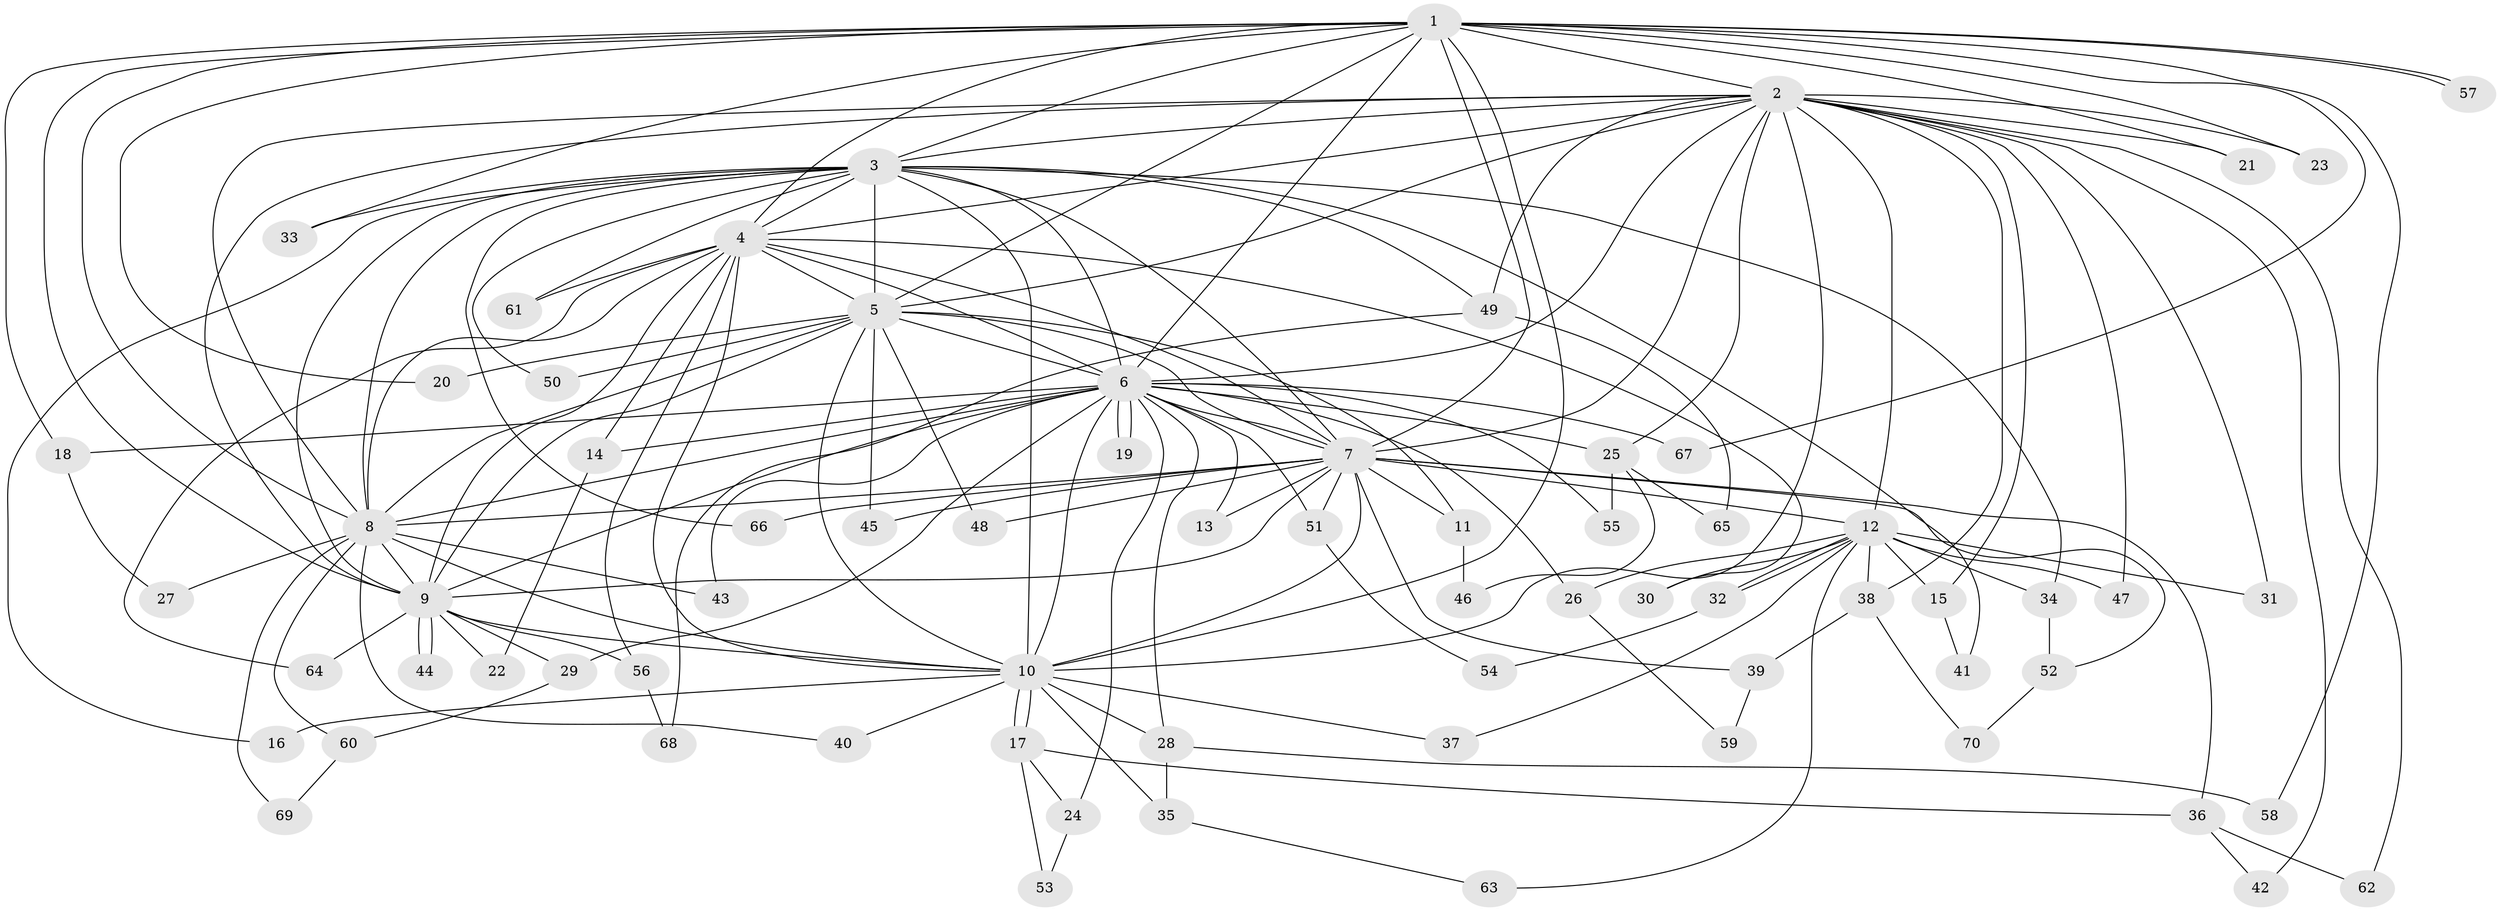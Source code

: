 // coarse degree distribution, {16: 0.03773584905660377, 22: 0.018867924528301886, 14: 0.018867924528301886, 11: 0.018867924528301886, 19: 0.018867924528301886, 15: 0.018867924528301886, 13: 0.03773584905660377, 3: 0.18867924528301888, 2: 0.5283018867924528, 4: 0.09433962264150944, 1: 0.018867924528301886}
// Generated by graph-tools (version 1.1) at 2025/51/02/27/25 19:51:52]
// undirected, 70 vertices, 165 edges
graph export_dot {
graph [start="1"]
  node [color=gray90,style=filled];
  1;
  2;
  3;
  4;
  5;
  6;
  7;
  8;
  9;
  10;
  11;
  12;
  13;
  14;
  15;
  16;
  17;
  18;
  19;
  20;
  21;
  22;
  23;
  24;
  25;
  26;
  27;
  28;
  29;
  30;
  31;
  32;
  33;
  34;
  35;
  36;
  37;
  38;
  39;
  40;
  41;
  42;
  43;
  44;
  45;
  46;
  47;
  48;
  49;
  50;
  51;
  52;
  53;
  54;
  55;
  56;
  57;
  58;
  59;
  60;
  61;
  62;
  63;
  64;
  65;
  66;
  67;
  68;
  69;
  70;
  1 -- 2;
  1 -- 3;
  1 -- 4;
  1 -- 5;
  1 -- 6;
  1 -- 7;
  1 -- 8;
  1 -- 9;
  1 -- 10;
  1 -- 18;
  1 -- 20;
  1 -- 21;
  1 -- 23;
  1 -- 33;
  1 -- 57;
  1 -- 57;
  1 -- 58;
  1 -- 67;
  2 -- 3;
  2 -- 4;
  2 -- 5;
  2 -- 6;
  2 -- 7;
  2 -- 8;
  2 -- 9;
  2 -- 10;
  2 -- 12;
  2 -- 15;
  2 -- 21;
  2 -- 23;
  2 -- 25;
  2 -- 31;
  2 -- 38;
  2 -- 42;
  2 -- 47;
  2 -- 49;
  2 -- 62;
  3 -- 4;
  3 -- 5;
  3 -- 6;
  3 -- 7;
  3 -- 8;
  3 -- 9;
  3 -- 10;
  3 -- 16;
  3 -- 33;
  3 -- 34;
  3 -- 41;
  3 -- 49;
  3 -- 50;
  3 -- 61;
  3 -- 66;
  4 -- 5;
  4 -- 6;
  4 -- 7;
  4 -- 8;
  4 -- 9;
  4 -- 10;
  4 -- 14;
  4 -- 30;
  4 -- 56;
  4 -- 61;
  4 -- 64;
  5 -- 6;
  5 -- 7;
  5 -- 8;
  5 -- 9;
  5 -- 10;
  5 -- 11;
  5 -- 20;
  5 -- 45;
  5 -- 48;
  5 -- 50;
  6 -- 7;
  6 -- 8;
  6 -- 9;
  6 -- 10;
  6 -- 13;
  6 -- 14;
  6 -- 18;
  6 -- 19;
  6 -- 19;
  6 -- 24;
  6 -- 25;
  6 -- 26;
  6 -- 28;
  6 -- 29;
  6 -- 43;
  6 -- 51;
  6 -- 55;
  6 -- 67;
  7 -- 8;
  7 -- 9;
  7 -- 10;
  7 -- 11;
  7 -- 12;
  7 -- 13;
  7 -- 36;
  7 -- 39;
  7 -- 45;
  7 -- 48;
  7 -- 51;
  7 -- 52;
  7 -- 66;
  8 -- 9;
  8 -- 10;
  8 -- 27;
  8 -- 40;
  8 -- 43;
  8 -- 60;
  8 -- 69;
  9 -- 10;
  9 -- 22;
  9 -- 29;
  9 -- 44;
  9 -- 44;
  9 -- 56;
  9 -- 64;
  10 -- 16;
  10 -- 17;
  10 -- 17;
  10 -- 28;
  10 -- 35;
  10 -- 37;
  10 -- 40;
  11 -- 46;
  12 -- 15;
  12 -- 26;
  12 -- 30;
  12 -- 31;
  12 -- 32;
  12 -- 32;
  12 -- 34;
  12 -- 37;
  12 -- 38;
  12 -- 47;
  12 -- 63;
  14 -- 22;
  15 -- 41;
  17 -- 24;
  17 -- 36;
  17 -- 53;
  18 -- 27;
  24 -- 53;
  25 -- 46;
  25 -- 55;
  25 -- 65;
  26 -- 59;
  28 -- 35;
  28 -- 58;
  29 -- 60;
  32 -- 54;
  34 -- 52;
  35 -- 63;
  36 -- 42;
  36 -- 62;
  38 -- 39;
  38 -- 70;
  39 -- 59;
  49 -- 65;
  49 -- 68;
  51 -- 54;
  52 -- 70;
  56 -- 68;
  60 -- 69;
}
